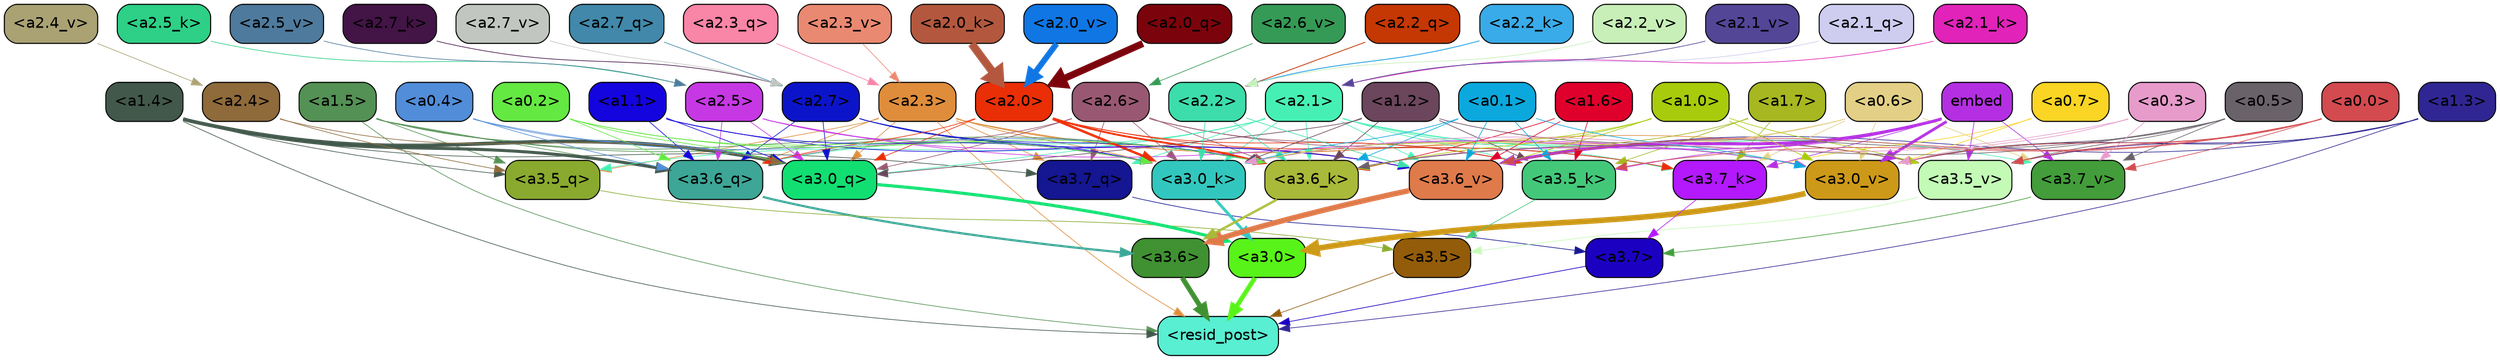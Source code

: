 strict digraph "" {
	graph [bgcolor=transparent,
		layout=dot,
		overlap=false,
		splines=true
	];
	"<a3.7>"	[color=black,
		fillcolor="#1c00c2",
		fontname=Helvetica,
		shape=box,
		style="filled, rounded"];
	"<resid_post>"	[color=black,
		fillcolor="#58efd2",
		fontname=Helvetica,
		shape=box,
		style="filled, rounded"];
	"<a3.7>" -> "<resid_post>"	[color="#1c00c2",
		penwidth=0.6239100098609924];
	"<a3.6>"	[color=black,
		fillcolor="#3f9131",
		fontname=Helvetica,
		shape=box,
		style="filled, rounded"];
	"<a3.6>" -> "<resid_post>"	[color="#3f9131",
		penwidth=4.569062113761902];
	"<a3.5>"	[color=black,
		fillcolor="#935c0a",
		fontname=Helvetica,
		shape=box,
		style="filled, rounded"];
	"<a3.5>" -> "<resid_post>"	[color="#935c0a",
		penwidth=0.6];
	"<a3.0>"	[color=black,
		fillcolor="#58f319",
		fontname=Helvetica,
		shape=box,
		style="filled, rounded"];
	"<a3.0>" -> "<resid_post>"	[color="#58f319",
		penwidth=4.283544182777405];
	"<a2.3>"	[color=black,
		fillcolor="#df8d3b",
		fontname=Helvetica,
		shape=box,
		style="filled, rounded"];
	"<a2.3>" -> "<resid_post>"	[color="#df8d3b",
		penwidth=0.6];
	"<a3.7_q>"	[color=black,
		fillcolor="#141692",
		fontname=Helvetica,
		shape=box,
		style="filled, rounded"];
	"<a2.3>" -> "<a3.7_q>"	[color="#df8d3b",
		penwidth=0.6];
	"<a3.6_q>"	[color=black,
		fillcolor="#3da696",
		fontname=Helvetica,
		shape=box,
		style="filled, rounded"];
	"<a2.3>" -> "<a3.6_q>"	[color="#df8d3b",
		penwidth=0.6];
	"<a3.5_q>"	[color=black,
		fillcolor="#89aa2e",
		fontname=Helvetica,
		shape=box,
		style="filled, rounded"];
	"<a2.3>" -> "<a3.5_q>"	[color="#df8d3b",
		penwidth=0.6];
	"<a3.0_q>"	[color=black,
		fillcolor="#12df72",
		fontname=Helvetica,
		shape=box,
		style="filled, rounded"];
	"<a2.3>" -> "<a3.0_q>"	[color="#df8d3b",
		penwidth=0.6];
	"<a3.0_k>"	[color=black,
		fillcolor="#32c7be",
		fontname=Helvetica,
		shape=box,
		style="filled, rounded"];
	"<a2.3>" -> "<a3.0_k>"	[color="#df8d3b",
		penwidth=0.6];
	"<a3.6_v>"	[color=black,
		fillcolor="#df7a4a",
		fontname=Helvetica,
		shape=box,
		style="filled, rounded"];
	"<a2.3>" -> "<a3.6_v>"	[color="#df8d3b",
		penwidth=0.6];
	"<a3.5_v>"	[color=black,
		fillcolor="#c3fab6",
		fontname=Helvetica,
		shape=box,
		style="filled, rounded"];
	"<a2.3>" -> "<a3.5_v>"	[color="#df8d3b",
		penwidth=0.6];
	"<a3.0_v>"	[color=black,
		fillcolor="#cd9918",
		fontname=Helvetica,
		shape=box,
		style="filled, rounded"];
	"<a2.3>" -> "<a3.0_v>"	[color="#df8d3b",
		penwidth=0.6];
	"<a1.5>"	[color=black,
		fillcolor="#549154",
		fontname=Helvetica,
		shape=box,
		style="filled, rounded"];
	"<a1.5>" -> "<resid_post>"	[color="#549154",
		penwidth=0.6];
	"<a1.5>" -> "<a3.6_q>"	[color="#549154",
		penwidth=0.6];
	"<a1.5>" -> "<a3.5_q>"	[color="#549154",
		penwidth=0.6];
	"<a1.5>" -> "<a3.0_q>"	[color="#549154",
		penwidth=0.6];
	"<a3.6_k>"	[color=black,
		fillcolor="#a9b939",
		fontname=Helvetica,
		shape=box,
		style="filled, rounded"];
	"<a1.5>" -> "<a3.6_k>"	[color="#549154",
		penwidth=0.6];
	"<a1.5>" -> "<a3.0_k>"	[color="#549154",
		penwidth=0.6];
	"<a1.4>"	[color=black,
		fillcolor="#42584b",
		fontname=Helvetica,
		shape=box,
		style="filled, rounded"];
	"<a1.4>" -> "<resid_post>"	[color="#42584b",
		penwidth=0.6];
	"<a1.4>" -> "<a3.7_q>"	[color="#42584b",
		penwidth=0.6];
	"<a1.4>" -> "<a3.6_q>"	[color="#42584b",
		penwidth=2.7536282539367676];
	"<a1.4>" -> "<a3.5_q>"	[color="#42584b",
		penwidth=0.6];
	"<a1.4>" -> "<a3.0_q>"	[color="#42584b",
		penwidth=3.3369133472442627];
	"<a1.3>"	[color=black,
		fillcolor="#2f2693",
		fontname=Helvetica,
		shape=box,
		style="filled, rounded"];
	"<a1.3>" -> "<resid_post>"	[color="#2f2693",
		penwidth=0.6];
	"<a1.3>" -> "<a3.6_v>"	[color="#2f2693",
		penwidth=0.6];
	"<a1.3>" -> "<a3.5_v>"	[color="#2f2693",
		penwidth=0.6];
	"<a1.3>" -> "<a3.0_v>"	[color="#2f2693",
		penwidth=0.6];
	"<a3.7_q>" -> "<a3.7>"	[color="#141692",
		penwidth=0.6];
	"<a3.6_q>" -> "<a3.6>"	[color="#3da696",
		penwidth=2.0344843566417694];
	"<a3.5_q>" -> "<a3.5>"	[color="#89aa2e",
		penwidth=0.6];
	"<a3.0_q>" -> "<a3.0>"	[color="#12df72",
		penwidth=2.863015294075012];
	"<a3.7_k>"	[color=black,
		fillcolor="#b319fc",
		fontname=Helvetica,
		shape=box,
		style="filled, rounded"];
	"<a3.7_k>" -> "<a3.7>"	[color="#b319fc",
		penwidth=0.6];
	"<a3.6_k>" -> "<a3.6>"	[color="#a9b939",
		penwidth=2.1770318150520325];
	"<a3.5_k>"	[color=black,
		fillcolor="#43c87a",
		fontname=Helvetica,
		shape=box,
		style="filled, rounded"];
	"<a3.5_k>" -> "<a3.5>"	[color="#43c87a",
		penwidth=0.6];
	"<a3.0_k>" -> "<a3.0>"	[color="#32c7be",
		penwidth=2.6323853135108948];
	"<a3.7_v>"	[color=black,
		fillcolor="#439d3a",
		fontname=Helvetica,
		shape=box,
		style="filled, rounded"];
	"<a3.7_v>" -> "<a3.7>"	[color="#439d3a",
		penwidth=0.6];
	"<a3.6_v>" -> "<a3.6>"	[color="#df7a4a",
		penwidth=4.972373723983765];
	"<a3.5_v>" -> "<a3.5>"	[color="#c3fab6",
		penwidth=0.6];
	"<a3.0_v>" -> "<a3.0>"	[color="#cd9918",
		penwidth=5.1638524532318115];
	"<a2.6>"	[color=black,
		fillcolor="#995871",
		fontname=Helvetica,
		shape=box,
		style="filled, rounded"];
	"<a2.6>" -> "<a3.7_q>"	[color="#995871",
		penwidth=0.6];
	"<a2.6>" -> "<a3.6_q>"	[color="#995871",
		penwidth=0.6];
	"<a2.6>" -> "<a3.0_q>"	[color="#995871",
		penwidth=0.6];
	"<a2.6>" -> "<a3.7_k>"	[color="#995871",
		penwidth=0.6];
	"<a2.6>" -> "<a3.6_k>"	[color="#995871",
		penwidth=0.6];
	"<a2.6>" -> "<a3.5_k>"	[color="#995871",
		penwidth=0.6];
	"<a2.6>" -> "<a3.0_k>"	[color="#995871",
		penwidth=0.6];
	"<a2.1>"	[color=black,
		fillcolor="#46f0b5",
		fontname=Helvetica,
		shape=box,
		style="filled, rounded"];
	"<a2.1>" -> "<a3.7_q>"	[color="#46f0b5",
		penwidth=0.6];
	"<a2.1>" -> "<a3.6_q>"	[color="#46f0b5",
		penwidth=0.6];
	"<a2.1>" -> "<a3.5_q>"	[color="#46f0b5",
		penwidth=0.6];
	"<a2.1>" -> "<a3.0_q>"	[color="#46f0b5",
		penwidth=0.6];
	"<a2.1>" -> "<a3.7_k>"	[color="#46f0b5",
		penwidth=0.6];
	"<a2.1>" -> "<a3.6_k>"	[color="#46f0b5",
		penwidth=0.6];
	"<a2.1>" -> "<a3.5_k>"	[color="#46f0b5",
		penwidth=0.6];
	"<a2.1>" -> "<a3.0_k>"	[color="#46f0b5",
		penwidth=0.6];
	"<a2.1>" -> "<a3.7_v>"	[color="#46f0b5",
		penwidth=0.6];
	"<a2.1>" -> "<a3.6_v>"	[color="#46f0b5",
		penwidth=0.6];
	"<a2.1>" -> "<a3.0_v>"	[color="#46f0b5",
		penwidth=0.6];
	"<a2.7>"	[color=black,
		fillcolor="#0c14ca",
		fontname=Helvetica,
		shape=box,
		style="filled, rounded"];
	"<a2.7>" -> "<a3.6_q>"	[color="#0c14ca",
		penwidth=0.6];
	"<a2.7>" -> "<a3.0_q>"	[color="#0c14ca",
		penwidth=0.6];
	"<a2.7>" -> "<a3.6_k>"	[color="#0c14ca",
		penwidth=0.6];
	"<a2.7>" -> "<a3.0_k>"	[color="#0c14ca",
		penwidth=0.6];
	"<a2.7>" -> "<a3.6_v>"	[color="#0c14ca",
		penwidth=0.6];
	"<a2.5>"	[color=black,
		fillcolor="#c638e4",
		fontname=Helvetica,
		shape=box,
		style="filled, rounded"];
	"<a2.5>" -> "<a3.6_q>"	[color="#c638e4",
		penwidth=0.6];
	"<a2.5>" -> "<a3.0_q>"	[color="#c638e4",
		penwidth=0.6];
	"<a2.5>" -> "<a3.0_k>"	[color="#c638e4",
		penwidth=0.6];
	"<a2.5>" -> "<a3.6_v>"	[color="#c638e4",
		penwidth=0.6];
	"<a2.5>" -> "<a3.0_v>"	[color="#c638e4",
		penwidth=0.6];
	"<a2.0>"	[color=black,
		fillcolor="#ea2e06",
		fontname=Helvetica,
		shape=box,
		style="filled, rounded"];
	"<a2.0>" -> "<a3.6_q>"	[color="#ea2e06",
		penwidth=0.6];
	"<a2.0>" -> "<a3.0_q>"	[color="#ea2e06",
		penwidth=0.6];
	"<a2.0>" -> "<a3.7_k>"	[color="#ea2e06",
		penwidth=0.6];
	"<a2.0>" -> "<a3.6_k>"	[color="#ea2e06",
		penwidth=1.7047871947288513];
	"<a2.0>" -> "<a3.5_k>"	[color="#ea2e06",
		penwidth=0.6];
	"<a2.0>" -> "<a3.0_k>"	[color="#ea2e06",
		penwidth=2.239806979894638];
	"<a1.1>"	[color=black,
		fillcolor="#1404de",
		fontname=Helvetica,
		shape=box,
		style="filled, rounded"];
	"<a1.1>" -> "<a3.6_q>"	[color="#1404de",
		penwidth=0.6];
	"<a1.1>" -> "<a3.0_q>"	[color="#1404de",
		penwidth=0.6];
	"<a1.1>" -> "<a3.0_k>"	[color="#1404de",
		penwidth=0.6];
	"<a1.1>" -> "<a3.6_v>"	[color="#1404de",
		penwidth=0.6];
	"<a0.4>"	[color=black,
		fillcolor="#518dd9",
		fontname=Helvetica,
		shape=box,
		style="filled, rounded"];
	"<a0.4>" -> "<a3.6_q>"	[color="#518dd9",
		penwidth=0.6];
	"<a0.4>" -> "<a3.0_q>"	[color="#518dd9",
		penwidth=0.6];
	"<a0.4>" -> "<a3.6_k>"	[color="#518dd9",
		penwidth=0.6];
	"<a0.2>"	[color=black,
		fillcolor="#64e842",
		fontname=Helvetica,
		shape=box,
		style="filled, rounded"];
	"<a0.2>" -> "<a3.6_q>"	[color="#64e842",
		penwidth=0.6];
	"<a0.2>" -> "<a3.0_q>"	[color="#64e842",
		penwidth=0.6];
	"<a0.2>" -> "<a3.6_k>"	[color="#64e842",
		penwidth=0.6];
	"<a0.2>" -> "<a3.0_k>"	[color="#64e842",
		penwidth=0.6];
	"<a2.4>"	[color=black,
		fillcolor="#8f6a3b",
		fontname=Helvetica,
		shape=box,
		style="filled, rounded"];
	"<a2.4>" -> "<a3.5_q>"	[color="#8f6a3b",
		penwidth=0.6];
	"<a2.4>" -> "<a3.0_q>"	[color="#8f6a3b",
		penwidth=0.6];
	"<a1.2>"	[color=black,
		fillcolor="#6b465c",
		fontname=Helvetica,
		shape=box,
		style="filled, rounded"];
	"<a1.2>" -> "<a3.0_q>"	[color="#6b465c",
		penwidth=0.6];
	"<a1.2>" -> "<a3.6_k>"	[color="#6b465c",
		penwidth=0.6];
	"<a1.2>" -> "<a3.5_k>"	[color="#6b465c",
		penwidth=0.6];
	"<a1.2>" -> "<a3.0_k>"	[color="#6b465c",
		penwidth=0.6];
	"<a1.2>" -> "<a3.5_v>"	[color="#6b465c",
		penwidth=0.6];
	"<a1.7>"	[color=black,
		fillcolor="#a6b721",
		fontname=Helvetica,
		shape=box,
		style="filled, rounded"];
	"<a1.7>" -> "<a3.7_k>"	[color="#a6b721",
		penwidth=0.6];
	"<a1.7>" -> "<a3.5_k>"	[color="#a6b721",
		penwidth=0.6];
	"<a1.7>" -> "<a3.6_v>"	[color="#a6b721",
		penwidth=0.6];
	"<a0.7>"	[color=black,
		fillcolor="#fad523",
		fontname=Helvetica,
		shape=box,
		style="filled, rounded"];
	"<a0.7>" -> "<a3.7_k>"	[color="#fad523",
		penwidth=0.6];
	"<a0.7>" -> "<a3.0_v>"	[color="#fad523",
		penwidth=0.6];
	"<a0.6>"	[color=black,
		fillcolor="#e3d086",
		fontname=Helvetica,
		shape=box,
		style="filled, rounded"];
	"<a0.6>" -> "<a3.7_k>"	[color="#e3d086",
		penwidth=0.6];
	"<a0.6>" -> "<a3.6_k>"	[color="#e3d086",
		penwidth=0.6];
	"<a0.6>" -> "<a3.0_k>"	[color="#e3d086",
		penwidth=0.6];
	"<a0.6>" -> "<a3.7_v>"	[color="#e3d086",
		penwidth=0.6];
	"<a0.6>" -> "<a3.6_v>"	[color="#e3d086",
		penwidth=0.6];
	"<a0.6>" -> "<a3.0_v>"	[color="#e3d086",
		penwidth=0.6];
	embed	[color=black,
		fillcolor="#b42fe2",
		fontname=Helvetica,
		shape=box,
		style="filled, rounded"];
	embed -> "<a3.7_k>"	[color="#b42fe2",
		penwidth=0.6];
	embed -> "<a3.6_k>"	[color="#b42fe2",
		penwidth=0.6];
	embed -> "<a3.5_k>"	[color="#b42fe2",
		penwidth=0.6];
	embed -> "<a3.0_k>"	[color="#b42fe2",
		penwidth=0.6];
	embed -> "<a3.7_v>"	[color="#b42fe2",
		penwidth=0.6];
	embed -> "<a3.6_v>"	[color="#b42fe2",
		penwidth=2.7369276881217957];
	embed -> "<a3.5_v>"	[color="#b42fe2",
		penwidth=0.6];
	embed -> "<a3.0_v>"	[color="#b42fe2",
		penwidth=2.5778204202651978];
	"<a2.2>"	[color=black,
		fillcolor="#3cddaa",
		fontname=Helvetica,
		shape=box,
		style="filled, rounded"];
	"<a2.2>" -> "<a3.6_k>"	[color="#3cddaa",
		penwidth=0.6];
	"<a2.2>" -> "<a3.0_k>"	[color="#3cddaa",
		penwidth=0.6];
	"<a2.2>" -> "<a3.6_v>"	[color="#3cddaa",
		penwidth=0.6];
	"<a1.6>"	[color=black,
		fillcolor="#df002b",
		fontname=Helvetica,
		shape=box,
		style="filled, rounded"];
	"<a1.6>" -> "<a3.6_k>"	[color="#df002b",
		penwidth=0.6];
	"<a1.6>" -> "<a3.5_k>"	[color="#df002b",
		penwidth=0.6];
	"<a1.6>" -> "<a3.6_v>"	[color="#df002b",
		penwidth=0.6];
	"<a1.0>"	[color=black,
		fillcolor="#a8cb0b",
		fontname=Helvetica,
		shape=box,
		style="filled, rounded"];
	"<a1.0>" -> "<a3.6_k>"	[color="#a8cb0b",
		penwidth=0.6];
	"<a1.0>" -> "<a3.0_k>"	[color="#a8cb0b",
		penwidth=0.6];
	"<a1.0>" -> "<a3.6_v>"	[color="#a8cb0b",
		penwidth=0.6];
	"<a1.0>" -> "<a3.5_v>"	[color="#a8cb0b",
		penwidth=0.6];
	"<a1.0>" -> "<a3.0_v>"	[color="#a8cb0b",
		penwidth=0.6];
	"<a0.5>"	[color=black,
		fillcolor="#6a6269",
		fontname=Helvetica,
		shape=box,
		style="filled, rounded"];
	"<a0.5>" -> "<a3.6_k>"	[color="#6a6269",
		penwidth=0.6];
	"<a0.5>" -> "<a3.7_v>"	[color="#6a6269",
		penwidth=0.6];
	"<a0.5>" -> "<a3.6_v>"	[color="#6a6269",
		penwidth=0.6];
	"<a0.5>" -> "<a3.5_v>"	[color="#6a6269",
		penwidth=0.6];
	"<a0.5>" -> "<a3.0_v>"	[color="#6a6269",
		penwidth=0.6];
	"<a0.1>"	[color=black,
		fillcolor="#0ba8dd",
		fontname=Helvetica,
		shape=box,
		style="filled, rounded"];
	"<a0.1>" -> "<a3.6_k>"	[color="#0ba8dd",
		penwidth=0.6];
	"<a0.1>" -> "<a3.5_k>"	[color="#0ba8dd",
		penwidth=0.6];
	"<a0.1>" -> "<a3.0_k>"	[color="#0ba8dd",
		penwidth=0.6];
	"<a0.1>" -> "<a3.6_v>"	[color="#0ba8dd",
		penwidth=0.6];
	"<a0.1>" -> "<a3.0_v>"	[color="#0ba8dd",
		penwidth=0.6];
	"<a0.0>"	[color=black,
		fillcolor="#d34a4f",
		fontname=Helvetica,
		shape=box,
		style="filled, rounded"];
	"<a0.0>" -> "<a3.5_k>"	[color="#d34a4f",
		penwidth=0.6];
	"<a0.0>" -> "<a3.7_v>"	[color="#d34a4f",
		penwidth=0.6];
	"<a0.0>" -> "<a3.6_v>"	[color="#d34a4f",
		penwidth=0.6];
	"<a0.0>" -> "<a3.5_v>"	[color="#d34a4f",
		penwidth=0.6];
	"<a0.0>" -> "<a3.0_v>"	[color="#d34a4f",
		penwidth=0.6];
	"<a0.3>"	[color=black,
		fillcolor="#e69bcb",
		fontname=Helvetica,
		shape=box,
		style="filled, rounded"];
	"<a0.3>" -> "<a3.0_k>"	[color="#e69bcb",
		penwidth=0.6];
	"<a0.3>" -> "<a3.7_v>"	[color="#e69bcb",
		penwidth=0.6];
	"<a0.3>" -> "<a3.0_v>"	[color="#e69bcb",
		penwidth=0.6];
	"<a2.7_q>"	[color=black,
		fillcolor="#4188aa",
		fontname=Helvetica,
		shape=box,
		style="filled, rounded"];
	"<a2.7_q>" -> "<a2.7>"	[color="#4188aa",
		penwidth=0.6];
	"<a2.3_q>"	[color=black,
		fillcolor="#f985a7",
		fontname=Helvetica,
		shape=box,
		style="filled, rounded"];
	"<a2.3_q>" -> "<a2.3>"	[color="#f985a7",
		penwidth=0.6];
	"<a2.2_q>"	[color=black,
		fillcolor="#c53703",
		fontname=Helvetica,
		shape=box,
		style="filled, rounded"];
	"<a2.2_q>" -> "<a2.2>"	[color="#c53703",
		penwidth=0.7441773414611816];
	"<a2.1_q>"	[color=black,
		fillcolor="#cecdf0",
		fontname=Helvetica,
		shape=box,
		style="filled, rounded"];
	"<a2.1_q>" -> "<a2.1>"	[color="#cecdf0",
		penwidth=0.6];
	"<a2.0_q>"	[color=black,
		fillcolor="#7b040c",
		fontname=Helvetica,
		shape=box,
		style="filled, rounded"];
	"<a2.0_q>" -> "<a2.0>"	[color="#7b040c",
		penwidth=6.422367453575134];
	"<a2.7_k>"	[color=black,
		fillcolor="#431446",
		fontname=Helvetica,
		shape=box,
		style="filled, rounded"];
	"<a2.7_k>" -> "<a2.7>"	[color="#431446",
		penwidth=0.6];
	"<a2.5_k>"	[color=black,
		fillcolor="#2dd086",
		fontname=Helvetica,
		shape=box,
		style="filled, rounded"];
	"<a2.5_k>" -> "<a2.5>"	[color="#2dd086",
		penwidth=0.6];
	"<a2.2_k>"	[color=black,
		fillcolor="#39abe8",
		fontname=Helvetica,
		shape=box,
		style="filled, rounded"];
	"<a2.2_k>" -> "<a2.2>"	[color="#39abe8",
		penwidth=0.8810110092163086];
	"<a2.1_k>"	[color=black,
		fillcolor="#e123b9",
		fontname=Helvetica,
		shape=box,
		style="filled, rounded"];
	"<a2.1_k>" -> "<a2.1>"	[color="#e123b9",
		penwidth=0.6];
	"<a2.0_k>"	[color=black,
		fillcolor="#b3583e",
		fontname=Helvetica,
		shape=box,
		style="filled, rounded"];
	"<a2.0_k>" -> "<a2.0>"	[color="#b3583e",
		penwidth=7.398894429206848];
	"<a2.7_v>"	[color=black,
		fillcolor="#c1c7c0",
		fontname=Helvetica,
		shape=box,
		style="filled, rounded"];
	"<a2.7_v>" -> "<a2.7>"	[color="#c1c7c0",
		penwidth=0.6];
	"<a2.6_v>"	[color=black,
		fillcolor="#349a55",
		fontname=Helvetica,
		shape=box,
		style="filled, rounded"];
	"<a2.6_v>" -> "<a2.6>"	[color="#349a55",
		penwidth=0.6];
	"<a2.5_v>"	[color=black,
		fillcolor="#4e7a9d",
		fontname=Helvetica,
		shape=box,
		style="filled, rounded"];
	"<a2.5_v>" -> "<a2.5>"	[color="#4e7a9d",
		penwidth=0.6];
	"<a2.4_v>"	[color=black,
		fillcolor="#aaa273",
		fontname=Helvetica,
		shape=box,
		style="filled, rounded"];
	"<a2.4_v>" -> "<a2.4>"	[color="#aaa273",
		penwidth=0.6];
	"<a2.3_v>"	[color=black,
		fillcolor="#ea8971",
		fontname=Helvetica,
		shape=box,
		style="filled, rounded"];
	"<a2.3_v>" -> "<a2.3>"	[color="#ea8971",
		penwidth=0.6];
	"<a2.2_v>"	[color=black,
		fillcolor="#c7efb7",
		fontname=Helvetica,
		shape=box,
		style="filled, rounded"];
	"<a2.2_v>" -> "<a2.2>"	[color="#c7efb7",
		penwidth=0.6];
	"<a2.1_v>"	[color=black,
		fillcolor="#534697",
		fontname=Helvetica,
		shape=box,
		style="filled, rounded"];
	"<a2.1_v>" -> "<a2.1>"	[color="#534697",
		penwidth=0.6];
	"<a2.0_v>"	[color=black,
		fillcolor="#0f76e4",
		fontname=Helvetica,
		shape=box,
		style="filled, rounded"];
	"<a2.0_v>" -> "<a2.0>"	[color="#0f76e4",
		penwidth=5.395828627049923];
}

